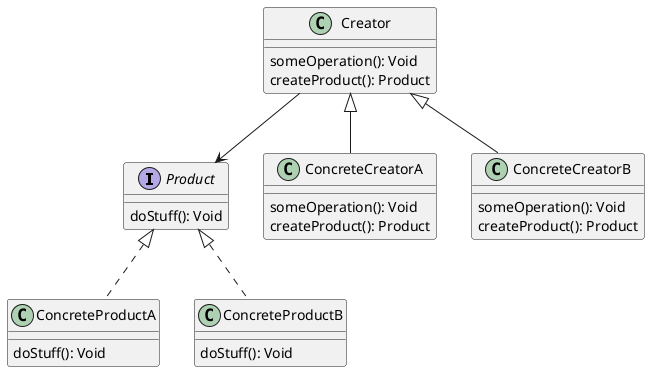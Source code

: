@startuml
Product <|.. ConcreteProductA
Product <|.. ConcreteProductB
Creator --> Product
Creator <|-- ConcreteCreatorA
Creator <|-- ConcreteCreatorB

interface Product {
  doStuff(): Void
}

class Creator {
  someOperation(): Void
  createProduct(): Product
}

class ConcreteCreatorA {
  someOperation(): Void
  createProduct(): Product
}

class ConcreteCreatorB {
  someOperation(): Void
  createProduct(): Product
}

class ConcreteProductA {
  doStuff(): Void
}

class ConcreteProductB {
  doStuff(): Void
}

@enduml